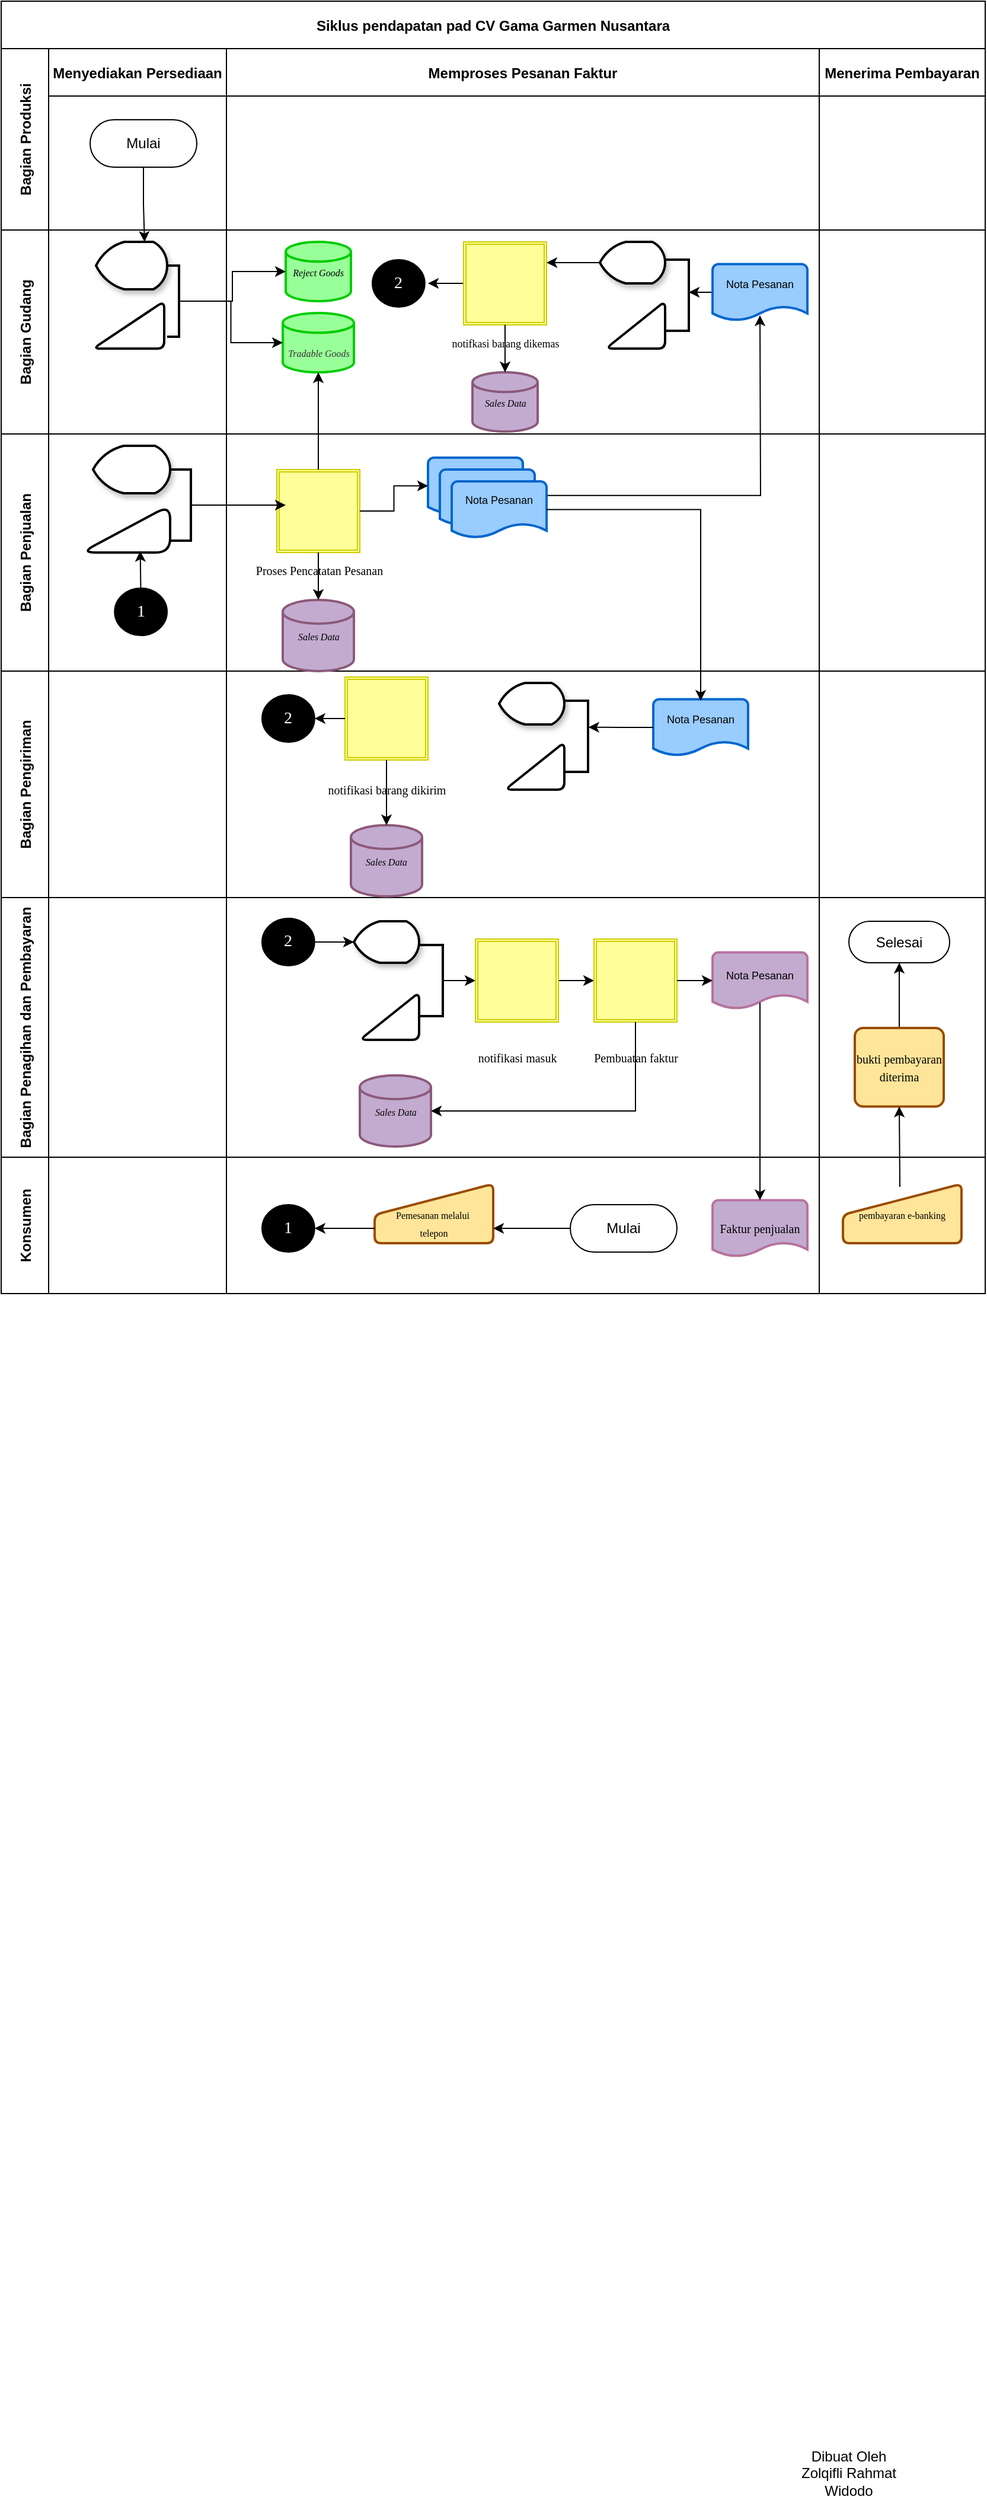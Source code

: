 <mxfile version="24.3.1" type="github" pages="2">
  <diagram id="kgpKYQtTHZ0yAKxKKP6v" name="Page-1">
    <mxGraphModel dx="786" dy="1559" grid="1" gridSize="10" guides="1" tooltips="1" connect="1" arrows="1" fold="1" page="1" pageScale="1" pageWidth="850" pageHeight="1100" math="0" shadow="0">
      <root>
        <mxCell id="0" />
        <mxCell id="1" parent="0" />
        <mxCell id="PpvFrdEmo9YH6y2k19U4-28" value="Dibuat Oleh Zolqifli Rahmat Widodo" style="text;html=1;align=center;verticalAlign=middle;whiteSpace=wrap;rounded=0;" parent="1" vertex="1">
          <mxGeometry x="680" y="1060" width="90" height="30" as="geometry" />
        </mxCell>
        <mxCell id="3nuBFxr9cyL0pnOWT2aG-1" value="Siklus pendapatan pad CV Gama Garmen Nusantara" style="shape=table;childLayout=tableLayout;startSize=40;collapsible=0;recursiveResize=0;expand=0;fillColor=none;fontStyle=1" parent="1" vertex="1">
          <mxGeometry x="10" y="-1010" width="830" height="1090" as="geometry" />
        </mxCell>
        <mxCell id="3nuBFxr9cyL0pnOWT2aG-3" value="Bagian Produksi" style="shape=tableRow;horizontal=0;swimlaneHead=0;swimlaneBody=0;top=0;left=0;bottom=0;right=0;fillColor=none;points=[[0,0.5],[1,0.5]];portConstraint=eastwest;startSize=40;collapsible=0;recursiveResize=0;expand=0;fontStyle=1;" parent="3nuBFxr9cyL0pnOWT2aG-1" vertex="1">
          <mxGeometry y="40" width="830" height="153" as="geometry" />
        </mxCell>
        <mxCell id="3nuBFxr9cyL0pnOWT2aG-4" value="Menyediakan Persediaan" style="swimlane;swimlaneHead=0;swimlaneBody=0;connectable=0;fillColor=none;startSize=40;collapsible=0;recursiveResize=0;expand=0;fontStyle=1;" parent="3nuBFxr9cyL0pnOWT2aG-3" vertex="1">
          <mxGeometry x="40" width="150" height="153" as="geometry">
            <mxRectangle width="150" height="153" as="alternateBounds" />
          </mxGeometry>
        </mxCell>
        <mxCell id="3nuBFxr9cyL0pnOWT2aG-6" value="Mulai" style="rounded=1;whiteSpace=wrap;html=1;arcSize=50;" parent="3nuBFxr9cyL0pnOWT2aG-4" vertex="1">
          <mxGeometry x="35" y="60" width="90" height="40" as="geometry" />
        </mxCell>
        <mxCell id="3nuBFxr9cyL0pnOWT2aG-8" value="Memproses Pesanan Faktur" style="swimlane;swimlaneHead=0;swimlaneBody=0;connectable=0;fillColor=none;startSize=40;collapsible=0;recursiveResize=0;expand=0;fontStyle=1;" parent="3nuBFxr9cyL0pnOWT2aG-3" vertex="1">
          <mxGeometry x="190" width="500" height="153" as="geometry">
            <mxRectangle width="500" height="153" as="alternateBounds" />
          </mxGeometry>
        </mxCell>
        <mxCell id="3nuBFxr9cyL0pnOWT2aG-11" value="Menerima Pembayaran" style="swimlane;swimlaneHead=0;swimlaneBody=0;connectable=0;fillColor=none;startSize=40;collapsible=0;recursiveResize=0;expand=0;fontStyle=1;" parent="3nuBFxr9cyL0pnOWT2aG-3" vertex="1">
          <mxGeometry x="690" width="140" height="153" as="geometry">
            <mxRectangle width="140" height="153" as="alternateBounds" />
          </mxGeometry>
        </mxCell>
        <mxCell id="3nuBFxr9cyL0pnOWT2aG-15" value="Bagian Gudang" style="shape=tableRow;horizontal=0;swimlaneHead=0;swimlaneBody=0;top=0;left=0;bottom=0;right=0;fillColor=none;points=[[0,0.5],[1,0.5]];portConstraint=eastwest;startSize=40;collapsible=0;recursiveResize=0;expand=0;fontStyle=1;" parent="3nuBFxr9cyL0pnOWT2aG-1" vertex="1">
          <mxGeometry y="193" width="830" height="172" as="geometry" />
        </mxCell>
        <mxCell id="3nuBFxr9cyL0pnOWT2aG-16" value="" style="swimlane;swimlaneHead=0;swimlaneBody=0;connectable=0;fillColor=none;startSize=0;collapsible=0;recursiveResize=0;expand=0;fontStyle=1;" parent="3nuBFxr9cyL0pnOWT2aG-15" vertex="1">
          <mxGeometry x="40" width="150" height="172" as="geometry">
            <mxRectangle width="150" height="172" as="alternateBounds" />
          </mxGeometry>
        </mxCell>
        <mxCell id="PpvFrdEmo9YH6y2k19U4-30" value="" style="strokeWidth=2;html=1;shape=mxgraph.flowchart.display;whiteSpace=wrap;shadow=1;" parent="3nuBFxr9cyL0pnOWT2aG-16" vertex="1">
          <mxGeometry x="40" y="10" width="60" height="40" as="geometry" />
        </mxCell>
        <mxCell id="PpvFrdEmo9YH6y2k19U4-31" value="" style="html=1;strokeWidth=2;shape=manualInput;whiteSpace=wrap;rounded=1;size=40;arcSize=12;" parent="3nuBFxr9cyL0pnOWT2aG-16" vertex="1">
          <mxGeometry x="37.5" y="60" width="60" height="40" as="geometry" />
        </mxCell>
        <mxCell id="PpvFrdEmo9YH6y2k19U4-36" value="" style="strokeWidth=2;html=1;shape=mxgraph.flowchart.annotation_1;align=left;pointerEvents=1;rotation=-180;" parent="3nuBFxr9cyL0pnOWT2aG-16" vertex="1">
          <mxGeometry x="100" y="30" width="10" height="60" as="geometry" />
        </mxCell>
        <mxCell id="3nuBFxr9cyL0pnOWT2aG-18" value="" style="swimlane;swimlaneHead=0;swimlaneBody=0;connectable=0;fillColor=none;startSize=0;collapsible=0;recursiveResize=0;expand=0;fontStyle=1;" parent="3nuBFxr9cyL0pnOWT2aG-15" vertex="1">
          <mxGeometry x="190" width="500" height="172" as="geometry">
            <mxRectangle width="500" height="172" as="alternateBounds" />
          </mxGeometry>
        </mxCell>
        <mxCell id="PpvFrdEmo9YH6y2k19U4-32" value="&lt;font face=&quot;Comic Sans MS&quot; style=&quot;font-size: 8px;&quot;&gt;&lt;i&gt;Reject Goods&lt;/i&gt;&lt;/font&gt;" style="strokeWidth=2;html=1;shape=mxgraph.flowchart.database;whiteSpace=wrap;fillColor=#99FF99;strokeColor=#00CC00;" parent="3nuBFxr9cyL0pnOWT2aG-18" vertex="1">
          <mxGeometry x="50" y="10" width="55" height="50" as="geometry" />
        </mxCell>
        <mxCell id="PpvFrdEmo9YH6y2k19U4-34" value="&lt;div&gt;&lt;font face=&quot;Comic Sans MS&quot; color=&quot;#333333&quot; style=&quot;font-size: 8px;&quot;&gt;&lt;i&gt;&lt;br&gt;&lt;/i&gt;&lt;/font&gt;&lt;/div&gt;&lt;font face=&quot;Comic Sans MS&quot; color=&quot;#333333&quot; style=&quot;font-size: 8px;&quot;&gt;&lt;i&gt;Tradable Goods&lt;/i&gt;&lt;/font&gt;" style="strokeWidth=2;html=1;shape=mxgraph.flowchart.database;whiteSpace=wrap;fillColor=#99FF99;strokeColor=#00CC00;" parent="3nuBFxr9cyL0pnOWT2aG-18" vertex="1">
          <mxGeometry x="47.5" y="70" width="60" height="50" as="geometry" />
        </mxCell>
        <mxCell id="ZJ6s9AEkhUlCTPjOotoK-62" style="edgeStyle=orthogonalEdgeStyle;rounded=0;orthogonalLoop=1;jettySize=auto;html=1;exitX=0;exitY=0.5;exitDx=0;exitDy=0;" parent="3nuBFxr9cyL0pnOWT2aG-18" source="ZJ6s9AEkhUlCTPjOotoK-33" edge="1">
          <mxGeometry relative="1" as="geometry">
            <mxPoint x="170" y="45" as="targetPoint" />
          </mxGeometry>
        </mxCell>
        <mxCell id="ZJ6s9AEkhUlCTPjOotoK-33" value="" style="shape=ext;double=1;whiteSpace=wrap;html=1;aspect=fixed;strokeColor=#CCCC00;fillColor=#FFFF99;" parent="3nuBFxr9cyL0pnOWT2aG-18" vertex="1">
          <mxGeometry x="200" y="10" width="70" height="70" as="geometry" />
        </mxCell>
        <mxCell id="ZJ6s9AEkhUlCTPjOotoK-59" value="" style="verticalLabelPosition=bottom;verticalAlign=top;html=1;shape=mxgraph.flowchart.on-page_reference;fillColor=#000000;" parent="3nuBFxr9cyL0pnOWT2aG-18" vertex="1">
          <mxGeometry x="123" y="25" width="44.37" height="40" as="geometry" />
        </mxCell>
        <mxCell id="ZJ6s9AEkhUlCTPjOotoK-63" value="&lt;font color=&quot;#ffffff&quot;&gt;2&lt;/font&gt;&lt;div&gt;&lt;font color=&quot;#ffffff&quot;&gt;&lt;br&gt;&lt;/font&gt;&lt;/div&gt;" style="text;html=1;align=center;verticalAlign=middle;whiteSpace=wrap;rounded=0;fontFamily=Comic Sans MS;fontSize=14;" parent="3nuBFxr9cyL0pnOWT2aG-18" vertex="1">
          <mxGeometry x="115.18" y="40" width="60" height="25" as="geometry" />
        </mxCell>
        <mxCell id="ZJ6s9AEkhUlCTPjOotoK-79" value="&lt;font style=&quot;font-size: 9px;&quot; face=&quot;Comic Sans MS&quot;&gt;notifkasi barang dikemas&lt;/font&gt;" style="text;html=1;align=center;verticalAlign=middle;resizable=0;points=[];autosize=1;strokeColor=none;fillColor=none;fontSize=10;" parent="3nuBFxr9cyL0pnOWT2aG-18" vertex="1">
          <mxGeometry x="170" y="80" width="130" height="30" as="geometry" />
        </mxCell>
        <mxCell id="ZJ6s9AEkhUlCTPjOotoK-81" value="&lt;font face=&quot;Comic Sans MS&quot;&gt;&lt;span style=&quot;font-size: 8px;&quot;&gt;&lt;i&gt;Sales Data&lt;/i&gt;&lt;/span&gt;&lt;/font&gt;" style="strokeWidth=2;html=1;shape=mxgraph.flowchart.database;whiteSpace=wrap;fillColor=#C3ABD0;strokeColor=#8C597A;" parent="3nuBFxr9cyL0pnOWT2aG-18" vertex="1">
          <mxGeometry x="207.5" y="120" width="55" height="50" as="geometry" />
        </mxCell>
        <mxCell id="ZJ6s9AEkhUlCTPjOotoK-82" style="edgeStyle=orthogonalEdgeStyle;rounded=0;orthogonalLoop=1;jettySize=auto;html=1;exitX=0.5;exitY=1;exitDx=0;exitDy=0;entryX=0.5;entryY=0;entryDx=0;entryDy=0;entryPerimeter=0;" parent="3nuBFxr9cyL0pnOWT2aG-18" source="ZJ6s9AEkhUlCTPjOotoK-33" target="ZJ6s9AEkhUlCTPjOotoK-81" edge="1">
          <mxGeometry relative="1" as="geometry" />
        </mxCell>
        <mxCell id="ZJ6s9AEkhUlCTPjOotoK-105" style="edgeStyle=orthogonalEdgeStyle;rounded=0;orthogonalLoop=1;jettySize=auto;html=1;exitX=0;exitY=0.5;exitDx=0;exitDy=0;exitPerimeter=0;entryX=1;entryY=0.25;entryDx=0;entryDy=0;" parent="3nuBFxr9cyL0pnOWT2aG-18" source="ZJ6s9AEkhUlCTPjOotoK-102" target="ZJ6s9AEkhUlCTPjOotoK-33" edge="1">
          <mxGeometry relative="1" as="geometry" />
        </mxCell>
        <mxCell id="ZJ6s9AEkhUlCTPjOotoK-102" value="&lt;div&gt;&lt;br&gt;&lt;/div&gt;" style="strokeWidth=2;html=1;shape=mxgraph.flowchart.display;whiteSpace=wrap;shadow=1;" parent="3nuBFxr9cyL0pnOWT2aG-18" vertex="1">
          <mxGeometry x="315" y="10" width="55" height="35" as="geometry" />
        </mxCell>
        <mxCell id="ZJ6s9AEkhUlCTPjOotoK-104" value="" style="html=1;strokeWidth=2;shape=manualInput;whiteSpace=wrap;rounded=1;size=40;arcSize=12;" parent="3nuBFxr9cyL0pnOWT2aG-18" vertex="1">
          <mxGeometry x="320" y="60" width="50" height="40" as="geometry" />
        </mxCell>
        <mxCell id="ZJ6s9AEkhUlCTPjOotoK-106" value="" style="strokeWidth=2;html=1;shape=mxgraph.flowchart.annotation_1;align=left;pointerEvents=1;rotation=-180;" parent="3nuBFxr9cyL0pnOWT2aG-18" vertex="1">
          <mxGeometry x="370" y="25" width="20" height="60" as="geometry" />
        </mxCell>
        <mxCell id="ZJ6s9AEkhUlCTPjOotoK-117" style="edgeStyle=orthogonalEdgeStyle;rounded=0;orthogonalLoop=1;jettySize=auto;html=1;exitX=0;exitY=0.5;exitDx=0;exitDy=0;exitPerimeter=0;" parent="3nuBFxr9cyL0pnOWT2aG-18" source="ZJ6s9AEkhUlCTPjOotoK-107" edge="1">
          <mxGeometry relative="1" as="geometry">
            <mxPoint x="390" y="53" as="targetPoint" />
          </mxGeometry>
        </mxCell>
        <mxCell id="ZJ6s9AEkhUlCTPjOotoK-107" value="" style="strokeWidth=2;html=1;shape=mxgraph.flowchart.document2;whiteSpace=wrap;size=0.25;strokeColor=#0066CC;fillColor=#99CCFF;" parent="3nuBFxr9cyL0pnOWT2aG-18" vertex="1">
          <mxGeometry x="410" y="28.75" width="80" height="47.5" as="geometry" />
        </mxCell>
        <mxCell id="ZJ6s9AEkhUlCTPjOotoK-109" value="&lt;font style=&quot;font-size: 9px;&quot;&gt;Nota Pesanan&lt;/font&gt;" style="text;html=1;align=center;verticalAlign=middle;whiteSpace=wrap;rounded=0;" parent="3nuBFxr9cyL0pnOWT2aG-18" vertex="1">
          <mxGeometry x="420" y="30" width="60" height="30" as="geometry" />
        </mxCell>
        <mxCell id="3nuBFxr9cyL0pnOWT2aG-23" value="" style="swimlane;swimlaneHead=0;swimlaneBody=0;connectable=0;fillColor=none;startSize=0;collapsible=0;recursiveResize=0;expand=0;fontStyle=1;" parent="3nuBFxr9cyL0pnOWT2aG-15" vertex="1">
          <mxGeometry x="690" width="140" height="172" as="geometry">
            <mxRectangle width="140" height="172" as="alternateBounds" />
          </mxGeometry>
        </mxCell>
        <mxCell id="ZJ6s9AEkhUlCTPjOotoK-8" style="edgeStyle=orthogonalEdgeStyle;rounded=0;orthogonalLoop=1;jettySize=auto;html=1;exitX=0;exitY=0.5;exitDx=0;exitDy=0;exitPerimeter=0;entryX=0;entryY=0.5;entryDx=0;entryDy=0;entryPerimeter=0;" parent="3nuBFxr9cyL0pnOWT2aG-15" source="PpvFrdEmo9YH6y2k19U4-36" target="PpvFrdEmo9YH6y2k19U4-32" edge="1">
          <mxGeometry relative="1" as="geometry" />
        </mxCell>
        <mxCell id="ZJ6s9AEkhUlCTPjOotoK-9" style="edgeStyle=orthogonalEdgeStyle;rounded=0;orthogonalLoop=1;jettySize=auto;html=1;exitX=0;exitY=0.5;exitDx=0;exitDy=0;exitPerimeter=0;entryX=0;entryY=0.5;entryDx=0;entryDy=0;entryPerimeter=0;" parent="3nuBFxr9cyL0pnOWT2aG-15" source="PpvFrdEmo9YH6y2k19U4-36" target="PpvFrdEmo9YH6y2k19U4-34" edge="1">
          <mxGeometry relative="1" as="geometry" />
        </mxCell>
        <mxCell id="PpvFrdEmo9YH6y2k19U4-24" value="Bagian Penjualan" style="shape=tableRow;horizontal=0;swimlaneHead=0;swimlaneBody=0;top=0;left=0;bottom=0;right=0;fillColor=none;points=[[0,0.5],[1,0.5]];portConstraint=eastwest;startSize=40;collapsible=0;recursiveResize=0;expand=0;fontStyle=1;" parent="3nuBFxr9cyL0pnOWT2aG-1" vertex="1">
          <mxGeometry y="365" width="830" height="200" as="geometry" />
        </mxCell>
        <mxCell id="PpvFrdEmo9YH6y2k19U4-25" style="swimlane;swimlaneHead=0;swimlaneBody=0;connectable=0;fillColor=none;startSize=0;collapsible=0;recursiveResize=0;expand=0;fontStyle=1;" parent="PpvFrdEmo9YH6y2k19U4-24" vertex="1">
          <mxGeometry x="40" width="150" height="200" as="geometry">
            <mxRectangle width="150" height="200" as="alternateBounds" />
          </mxGeometry>
        </mxCell>
        <mxCell id="ZJ6s9AEkhUlCTPjOotoK-11" value="&lt;div&gt;&lt;br&gt;&lt;/div&gt;" style="strokeWidth=2;html=1;shape=mxgraph.flowchart.display;whiteSpace=wrap;shadow=1;" parent="PpvFrdEmo9YH6y2k19U4-25" vertex="1">
          <mxGeometry x="37.5" y="10" width="65" height="40" as="geometry" />
        </mxCell>
        <mxCell id="ZJ6s9AEkhUlCTPjOotoK-12" value="" style="html=1;strokeWidth=2;shape=manualInput;whiteSpace=wrap;rounded=1;size=40;arcSize=24;" parent="PpvFrdEmo9YH6y2k19U4-25" vertex="1">
          <mxGeometry x="27.5" y="60" width="75" height="40" as="geometry" />
        </mxCell>
        <mxCell id="ZJ6s9AEkhUlCTPjOotoK-15" value="" style="strokeWidth=2;html=1;shape=mxgraph.flowchart.annotation_1;align=left;pointerEvents=1;rotation=-180;" parent="PpvFrdEmo9YH6y2k19U4-25" vertex="1">
          <mxGeometry x="102.5" y="30" width="17.5" height="60" as="geometry" />
        </mxCell>
        <mxCell id="ZJ6s9AEkhUlCTPjOotoK-17" value="" style="verticalLabelPosition=bottom;verticalAlign=top;html=1;shape=mxgraph.flowchart.on-page_reference;fillColor=#000000;" parent="PpvFrdEmo9YH6y2k19U4-25" vertex="1">
          <mxGeometry x="55.63" y="130" width="44.37" height="40" as="geometry" />
        </mxCell>
        <mxCell id="ZJ6s9AEkhUlCTPjOotoK-19" value="&lt;font style=&quot;font-size: 14px;&quot; color=&quot;#ffffff&quot;&gt;1&lt;/font&gt;" style="text;html=1;align=center;verticalAlign=middle;whiteSpace=wrap;rounded=0;fontFamily=Comic Sans MS;fontSize=14;" parent="PpvFrdEmo9YH6y2k19U4-25" vertex="1">
          <mxGeometry x="47.81" y="137.5" width="60" height="25" as="geometry" />
        </mxCell>
        <mxCell id="ZJ6s9AEkhUlCTPjOotoK-24" style="edgeStyle=orthogonalEdgeStyle;rounded=0;orthogonalLoop=1;jettySize=auto;html=1;exitX=0.5;exitY=0;exitDx=0;exitDy=0;entryX=0.664;entryY=0.967;entryDx=0;entryDy=0;entryPerimeter=0;" parent="PpvFrdEmo9YH6y2k19U4-25" source="ZJ6s9AEkhUlCTPjOotoK-19" target="ZJ6s9AEkhUlCTPjOotoK-12" edge="1">
          <mxGeometry relative="1" as="geometry" />
        </mxCell>
        <mxCell id="ZJ6s9AEkhUlCTPjOotoK-60" style="edgeStyle=orthogonalEdgeStyle;rounded=0;orthogonalLoop=1;jettySize=auto;html=1;exitX=0.5;exitY=1;exitDx=0;exitDy=0;entryX=0.5;entryY=1;entryDx=0;entryDy=0;entryPerimeter=0;" parent="PpvFrdEmo9YH6y2k19U4-25" source="ZJ6s9AEkhUlCTPjOotoK-19" target="ZJ6s9AEkhUlCTPjOotoK-17" edge="1">
          <mxGeometry relative="1" as="geometry" />
        </mxCell>
        <mxCell id="PpvFrdEmo9YH6y2k19U4-26" style="swimlane;swimlaneHead=0;swimlaneBody=0;connectable=0;fillColor=none;startSize=0;collapsible=0;recursiveResize=0;expand=0;fontStyle=1;" parent="PpvFrdEmo9YH6y2k19U4-24" vertex="1">
          <mxGeometry x="190" width="500" height="200" as="geometry">
            <mxRectangle width="500" height="200" as="alternateBounds" />
          </mxGeometry>
        </mxCell>
        <mxCell id="ZJ6s9AEkhUlCTPjOotoK-28" value="" style="shape=ext;double=1;whiteSpace=wrap;html=1;aspect=fixed;strokeColor=#CCCC00;fillColor=#FFFF99;" parent="PpvFrdEmo9YH6y2k19U4-26" vertex="1">
          <mxGeometry x="42.5" y="30" width="70" height="70" as="geometry" />
        </mxCell>
        <mxCell id="ZJ6s9AEkhUlCTPjOotoK-118" value="&lt;font face=&quot;Comic Sans MS&quot;&gt;&lt;span style=&quot;font-size: 8px;&quot;&gt;&lt;i&gt;Sales Data&lt;/i&gt;&lt;/span&gt;&lt;/font&gt;" style="strokeWidth=2;html=1;shape=mxgraph.flowchart.database;whiteSpace=wrap;fillColor=#C3ABD0;strokeColor=#8C597A;" parent="PpvFrdEmo9YH6y2k19U4-26" vertex="1">
          <mxGeometry x="47.5" y="140" width="60" height="60" as="geometry" />
        </mxCell>
        <mxCell id="ZJ6s9AEkhUlCTPjOotoK-119" value="&lt;font size=&quot;1&quot; face=&quot;Comic Sans MS&quot;&gt;Proses Pencatatan Pesanan&lt;/font&gt;" style="text;html=1;align=center;verticalAlign=middle;resizable=0;points=[];autosize=1;strokeColor=none;fillColor=none;fontSize=10;" parent="PpvFrdEmo9YH6y2k19U4-26" vertex="1">
          <mxGeometry x="2.5" y="100" width="150" height="30" as="geometry" />
        </mxCell>
        <mxCell id="ZJ6s9AEkhUlCTPjOotoK-121" style="edgeStyle=orthogonalEdgeStyle;rounded=0;orthogonalLoop=1;jettySize=auto;html=1;exitX=0.5;exitY=1;exitDx=0;exitDy=0;entryX=0.5;entryY=0;entryDx=0;entryDy=0;entryPerimeter=0;" parent="PpvFrdEmo9YH6y2k19U4-26" source="ZJ6s9AEkhUlCTPjOotoK-28" target="ZJ6s9AEkhUlCTPjOotoK-118" edge="1">
          <mxGeometry relative="1" as="geometry" />
        </mxCell>
        <mxCell id="ZJ6s9AEkhUlCTPjOotoK-123" value="" style="strokeWidth=2;html=1;shape=mxgraph.flowchart.document2;whiteSpace=wrap;size=0.25;strokeColor=#0066CC;fillColor=#99CCFF;" parent="PpvFrdEmo9YH6y2k19U4-26" vertex="1">
          <mxGeometry x="170" y="20" width="80" height="47.5" as="geometry" />
        </mxCell>
        <mxCell id="ZJ6s9AEkhUlCTPjOotoK-124" value="" style="strokeWidth=2;html=1;shape=mxgraph.flowchart.document2;whiteSpace=wrap;size=0.25;strokeColor=#0066CC;fillColor=#99CCFF;" parent="PpvFrdEmo9YH6y2k19U4-26" vertex="1">
          <mxGeometry x="180" y="30" width="80" height="47.5" as="geometry" />
        </mxCell>
        <mxCell id="ZJ6s9AEkhUlCTPjOotoK-188" style="edgeStyle=orthogonalEdgeStyle;rounded=0;orthogonalLoop=1;jettySize=auto;html=1;exitX=1;exitY=0.25;exitDx=0;exitDy=0;exitPerimeter=0;" parent="PpvFrdEmo9YH6y2k19U4-26" source="ZJ6s9AEkhUlCTPjOotoK-125" edge="1">
          <mxGeometry relative="1" as="geometry">
            <mxPoint x="450" y="-100" as="targetPoint" />
          </mxGeometry>
        </mxCell>
        <mxCell id="ZJ6s9AEkhUlCTPjOotoK-125" value="" style="strokeWidth=2;html=1;shape=mxgraph.flowchart.document2;whiteSpace=wrap;size=0.25;strokeColor=#0066CC;fillColor=#99CCFF;" parent="PpvFrdEmo9YH6y2k19U4-26" vertex="1">
          <mxGeometry x="190" y="40" width="80" height="47.5" as="geometry" />
        </mxCell>
        <mxCell id="ZJ6s9AEkhUlCTPjOotoK-126" value="&lt;font style=&quot;font-size: 9px;&quot;&gt;Nota Pesanan&lt;/font&gt;" style="text;html=1;align=center;verticalAlign=middle;whiteSpace=wrap;rounded=0;" parent="PpvFrdEmo9YH6y2k19U4-26" vertex="1">
          <mxGeometry x="200" y="40" width="60" height="30" as="geometry" />
        </mxCell>
        <mxCell id="ZJ6s9AEkhUlCTPjOotoK-127" style="edgeStyle=orthogonalEdgeStyle;rounded=0;orthogonalLoop=1;jettySize=auto;html=1;exitX=1;exitY=0.5;exitDx=0;exitDy=0;entryX=0;entryY=0.5;entryDx=0;entryDy=0;entryPerimeter=0;" parent="PpvFrdEmo9YH6y2k19U4-26" source="ZJ6s9AEkhUlCTPjOotoK-28" target="ZJ6s9AEkhUlCTPjOotoK-123" edge="1">
          <mxGeometry relative="1" as="geometry" />
        </mxCell>
        <mxCell id="PpvFrdEmo9YH6y2k19U4-27" style="swimlane;swimlaneHead=0;swimlaneBody=0;connectable=0;fillColor=none;startSize=0;collapsible=0;recursiveResize=0;expand=0;fontStyle=1;" parent="PpvFrdEmo9YH6y2k19U4-24" vertex="1">
          <mxGeometry x="690" width="140" height="200" as="geometry">
            <mxRectangle width="140" height="200" as="alternateBounds" />
          </mxGeometry>
        </mxCell>
        <mxCell id="ZJ6s9AEkhUlCTPjOotoK-31" style="edgeStyle=orthogonalEdgeStyle;rounded=0;orthogonalLoop=1;jettySize=auto;html=1;exitX=0;exitY=0.5;exitDx=0;exitDy=0;exitPerimeter=0;entryX=0.107;entryY=0.429;entryDx=0;entryDy=0;entryPerimeter=0;" parent="PpvFrdEmo9YH6y2k19U4-24" source="ZJ6s9AEkhUlCTPjOotoK-15" target="ZJ6s9AEkhUlCTPjOotoK-28" edge="1">
          <mxGeometry relative="1" as="geometry" />
        </mxCell>
        <mxCell id="PpvFrdEmo9YH6y2k19U4-20" value="Bagian Pengiriman" style="shape=tableRow;horizontal=0;swimlaneHead=0;swimlaneBody=0;top=0;left=0;bottom=0;right=0;fillColor=none;points=[[0,0.5],[1,0.5]];portConstraint=eastwest;startSize=40;collapsible=0;recursiveResize=0;expand=0;fontStyle=1;" parent="3nuBFxr9cyL0pnOWT2aG-1" vertex="1">
          <mxGeometry y="565" width="830" height="191" as="geometry" />
        </mxCell>
        <mxCell id="PpvFrdEmo9YH6y2k19U4-21" style="swimlane;swimlaneHead=0;swimlaneBody=0;connectable=0;fillColor=none;startSize=0;collapsible=0;recursiveResize=0;expand=0;fontStyle=1;" parent="PpvFrdEmo9YH6y2k19U4-20" vertex="1">
          <mxGeometry x="40" width="150" height="191" as="geometry">
            <mxRectangle width="150" height="191" as="alternateBounds" />
          </mxGeometry>
        </mxCell>
        <mxCell id="PpvFrdEmo9YH6y2k19U4-22" style="swimlane;swimlaneHead=0;swimlaneBody=0;connectable=0;fillColor=none;startSize=0;collapsible=0;recursiveResize=0;expand=0;fontStyle=1;" parent="PpvFrdEmo9YH6y2k19U4-20" vertex="1">
          <mxGeometry x="190" width="500" height="191" as="geometry">
            <mxRectangle width="500" height="191" as="alternateBounds" />
          </mxGeometry>
        </mxCell>
        <mxCell id="ZJ6s9AEkhUlCTPjOotoK-130" value="" style="verticalLabelPosition=bottom;verticalAlign=top;html=1;shape=mxgraph.flowchart.on-page_reference;fillColor=#000000;" parent="PpvFrdEmo9YH6y2k19U4-22" vertex="1">
          <mxGeometry x="30" y="20" width="44.37" height="40" as="geometry" />
        </mxCell>
        <mxCell id="ZJ6s9AEkhUlCTPjOotoK-171" value="" style="shape=ext;double=1;whiteSpace=wrap;html=1;aspect=fixed;strokeColor=#CCCC00;fillColor=#FFFF99;" parent="PpvFrdEmo9YH6y2k19U4-22" vertex="1">
          <mxGeometry x="100" y="5" width="70" height="70" as="geometry" />
        </mxCell>
        <mxCell id="ZJ6s9AEkhUlCTPjOotoK-131" value="&lt;font color=&quot;#ffffff&quot;&gt;2&lt;/font&gt;&lt;div&gt;&lt;font color=&quot;#ffffff&quot;&gt;&lt;br&gt;&lt;/font&gt;&lt;/div&gt;" style="text;html=1;align=center;verticalAlign=middle;whiteSpace=wrap;rounded=0;fontFamily=Comic Sans MS;fontSize=14;" parent="PpvFrdEmo9YH6y2k19U4-22" vertex="1">
          <mxGeometry x="22.18" y="35" width="60" height="25" as="geometry" />
        </mxCell>
        <mxCell id="ZJ6s9AEkhUlCTPjOotoK-177" value="" style="endArrow=classic;html=1;rounded=0;exitX=0;exitY=0.5;exitDx=0;exitDy=0;entryX=1;entryY=0.5;entryDx=0;entryDy=0;entryPerimeter=0;" parent="PpvFrdEmo9YH6y2k19U4-22" source="ZJ6s9AEkhUlCTPjOotoK-171" target="ZJ6s9AEkhUlCTPjOotoK-130" edge="1">
          <mxGeometry width="50" height="50" relative="1" as="geometry">
            <mxPoint x="160" y="90" as="sourcePoint" />
            <mxPoint x="210" y="40" as="targetPoint" />
          </mxGeometry>
        </mxCell>
        <mxCell id="ZJ6s9AEkhUlCTPjOotoK-178" value="&lt;font face=&quot;Comic Sans MS&quot;&gt;&lt;span style=&quot;font-size: 8px;&quot;&gt;&lt;i&gt;Sales Data&lt;/i&gt;&lt;/span&gt;&lt;/font&gt;" style="strokeWidth=2;html=1;shape=mxgraph.flowchart.database;whiteSpace=wrap;fillColor=#C3ABD0;strokeColor=#8C597A;" parent="PpvFrdEmo9YH6y2k19U4-22" vertex="1">
          <mxGeometry x="105" y="130" width="60" height="60" as="geometry" />
        </mxCell>
        <mxCell id="ZJ6s9AEkhUlCTPjOotoK-179" value="&lt;font size=&quot;1&quot; face=&quot;Comic Sans MS&quot;&gt;notifikasi barang dikirim&lt;/font&gt;" style="text;html=1;align=center;verticalAlign=middle;resizable=0;points=[];autosize=1;strokeColor=none;fillColor=none;fontSize=10;" parent="PpvFrdEmo9YH6y2k19U4-22" vertex="1">
          <mxGeometry x="65" y="85" width="140" height="30" as="geometry" />
        </mxCell>
        <mxCell id="ZJ6s9AEkhUlCTPjOotoK-180" style="edgeStyle=orthogonalEdgeStyle;rounded=0;orthogonalLoop=1;jettySize=auto;html=1;exitX=0.5;exitY=1;exitDx=0;exitDy=0;entryX=0.5;entryY=0;entryDx=0;entryDy=0;entryPerimeter=0;" parent="PpvFrdEmo9YH6y2k19U4-22" source="ZJ6s9AEkhUlCTPjOotoK-171" target="ZJ6s9AEkhUlCTPjOotoK-178" edge="1">
          <mxGeometry relative="1" as="geometry" />
        </mxCell>
        <mxCell id="ZJ6s9AEkhUlCTPjOotoK-181" value="&lt;div&gt;&lt;br&gt;&lt;/div&gt;" style="strokeWidth=2;html=1;shape=mxgraph.flowchart.display;whiteSpace=wrap;shadow=1;" parent="PpvFrdEmo9YH6y2k19U4-22" vertex="1">
          <mxGeometry x="230" y="10" width="55" height="35" as="geometry" />
        </mxCell>
        <mxCell id="ZJ6s9AEkhUlCTPjOotoK-182" value="" style="html=1;strokeWidth=2;shape=manualInput;whiteSpace=wrap;rounded=1;size=40;arcSize=12;" parent="PpvFrdEmo9YH6y2k19U4-22" vertex="1">
          <mxGeometry x="235" y="60" width="50" height="40" as="geometry" />
        </mxCell>
        <mxCell id="ZJ6s9AEkhUlCTPjOotoK-183" value="" style="strokeWidth=2;html=1;shape=mxgraph.flowchart.annotation_1;align=left;pointerEvents=1;rotation=-180;" parent="PpvFrdEmo9YH6y2k19U4-22" vertex="1">
          <mxGeometry x="285" y="25" width="20" height="60" as="geometry" />
        </mxCell>
        <mxCell id="ZJ6s9AEkhUlCTPjOotoK-184" value="" style="strokeWidth=2;html=1;shape=mxgraph.flowchart.document2;whiteSpace=wrap;size=0.25;strokeColor=#0066CC;fillColor=#99CCFF;" parent="PpvFrdEmo9YH6y2k19U4-22" vertex="1">
          <mxGeometry x="360" y="23.75" width="80" height="47.5" as="geometry" />
        </mxCell>
        <mxCell id="ZJ6s9AEkhUlCTPjOotoK-185" value="&lt;font style=&quot;font-size: 9px;&quot;&gt;Nota Pesanan&lt;/font&gt;" style="text;html=1;align=center;verticalAlign=middle;whiteSpace=wrap;rounded=0;" parent="PpvFrdEmo9YH6y2k19U4-22" vertex="1">
          <mxGeometry x="370" y="25" width="60" height="30" as="geometry" />
        </mxCell>
        <mxCell id="ZJ6s9AEkhUlCTPjOotoK-186" style="edgeStyle=orthogonalEdgeStyle;rounded=0;orthogonalLoop=1;jettySize=auto;html=1;exitX=0;exitY=0.5;exitDx=0;exitDy=0;exitPerimeter=0;entryX=-0.017;entryY=0.628;entryDx=0;entryDy=0;entryPerimeter=0;" parent="PpvFrdEmo9YH6y2k19U4-22" source="ZJ6s9AEkhUlCTPjOotoK-184" target="ZJ6s9AEkhUlCTPjOotoK-183" edge="1">
          <mxGeometry relative="1" as="geometry" />
        </mxCell>
        <mxCell id="PpvFrdEmo9YH6y2k19U4-23" style="swimlane;swimlaneHead=0;swimlaneBody=0;connectable=0;fillColor=none;startSize=0;collapsible=0;recursiveResize=0;expand=0;fontStyle=1;" parent="PpvFrdEmo9YH6y2k19U4-20" vertex="1">
          <mxGeometry x="690" width="140" height="191" as="geometry">
            <mxRectangle width="140" height="191" as="alternateBounds" />
          </mxGeometry>
        </mxCell>
        <mxCell id="PpvFrdEmo9YH6y2k19U4-16" value="Bagian Penagihan dan Pembayaran" style="shape=tableRow;horizontal=0;swimlaneHead=0;swimlaneBody=0;top=0;left=0;bottom=0;right=0;fillColor=none;points=[[0,0.5],[1,0.5]];portConstraint=eastwest;startSize=40;collapsible=0;recursiveResize=0;expand=0;fontStyle=1;" parent="3nuBFxr9cyL0pnOWT2aG-1" vertex="1">
          <mxGeometry y="756" width="830" height="219" as="geometry" />
        </mxCell>
        <mxCell id="PpvFrdEmo9YH6y2k19U4-17" style="swimlane;swimlaneHead=0;swimlaneBody=0;connectable=0;fillColor=none;startSize=0;collapsible=0;recursiveResize=0;expand=0;fontStyle=1;" parent="PpvFrdEmo9YH6y2k19U4-16" vertex="1">
          <mxGeometry x="40" width="150" height="219" as="geometry">
            <mxRectangle width="150" height="219" as="alternateBounds" />
          </mxGeometry>
        </mxCell>
        <mxCell id="PpvFrdEmo9YH6y2k19U4-18" style="swimlane;swimlaneHead=0;swimlaneBody=0;connectable=0;fillColor=none;startSize=0;collapsible=0;recursiveResize=0;expand=0;fontStyle=1;" parent="PpvFrdEmo9YH6y2k19U4-16" vertex="1">
          <mxGeometry x="190" width="500" height="219" as="geometry">
            <mxRectangle width="500" height="219" as="alternateBounds" />
          </mxGeometry>
        </mxCell>
        <mxCell id="ZJ6s9AEkhUlCTPjOotoK-159" value="" style="html=1;strokeWidth=2;shape=manualInput;whiteSpace=wrap;rounded=1;size=40;arcSize=12;" parent="PpvFrdEmo9YH6y2k19U4-18" vertex="1">
          <mxGeometry x="112.5" y="80" width="50" height="40" as="geometry" />
        </mxCell>
        <mxCell id="ZJ6s9AEkhUlCTPjOotoK-158" value="&lt;div&gt;&lt;br&gt;&lt;/div&gt;" style="strokeWidth=2;html=1;shape=mxgraph.flowchart.display;whiteSpace=wrap;shadow=1;" parent="PpvFrdEmo9YH6y2k19U4-18" vertex="1">
          <mxGeometry x="107.5" y="20" width="55" height="35" as="geometry" />
        </mxCell>
        <mxCell id="ZJ6s9AEkhUlCTPjOotoK-198" style="edgeStyle=orthogonalEdgeStyle;rounded=0;orthogonalLoop=1;jettySize=auto;html=1;exitX=0;exitY=0.5;exitDx=0;exitDy=0;exitPerimeter=0;entryX=0;entryY=0.5;entryDx=0;entryDy=0;" parent="PpvFrdEmo9YH6y2k19U4-18" source="ZJ6s9AEkhUlCTPjOotoK-160" target="ZJ6s9AEkhUlCTPjOotoK-190" edge="1">
          <mxGeometry relative="1" as="geometry" />
        </mxCell>
        <mxCell id="ZJ6s9AEkhUlCTPjOotoK-160" value="" style="strokeWidth=2;html=1;shape=mxgraph.flowchart.annotation_1;align=left;pointerEvents=1;rotation=-180;" parent="PpvFrdEmo9YH6y2k19U4-18" vertex="1">
          <mxGeometry x="162.5" y="40" width="20" height="60" as="geometry" />
        </mxCell>
        <mxCell id="ZJ6s9AEkhUlCTPjOotoK-199" style="edgeStyle=orthogonalEdgeStyle;rounded=0;orthogonalLoop=1;jettySize=auto;html=1;exitX=1;exitY=0.5;exitDx=0;exitDy=0;entryX=0;entryY=0.5;entryDx=0;entryDy=0;" parent="PpvFrdEmo9YH6y2k19U4-18" source="ZJ6s9AEkhUlCTPjOotoK-190" target="ZJ6s9AEkhUlCTPjOotoK-191" edge="1">
          <mxGeometry relative="1" as="geometry" />
        </mxCell>
        <mxCell id="ZJ6s9AEkhUlCTPjOotoK-190" value="" style="shape=ext;double=1;whiteSpace=wrap;html=1;aspect=fixed;strokeColor=#CCCC00;fillColor=#FFFF99;" parent="PpvFrdEmo9YH6y2k19U4-18" vertex="1">
          <mxGeometry x="210" y="35" width="70" height="70" as="geometry" />
        </mxCell>
        <mxCell id="ZJ6s9AEkhUlCTPjOotoK-191" value="" style="shape=ext;double=1;whiteSpace=wrap;html=1;aspect=fixed;strokeColor=#CCCC00;fillColor=#FFFF99;" parent="PpvFrdEmo9YH6y2k19U4-18" vertex="1">
          <mxGeometry x="310" y="35" width="70" height="70" as="geometry" />
        </mxCell>
        <mxCell id="ZJ6s9AEkhUlCTPjOotoK-193" value="" style="verticalLabelPosition=bottom;verticalAlign=top;html=1;shape=mxgraph.flowchart.on-page_reference;fillColor=#000000;" parent="PpvFrdEmo9YH6y2k19U4-18" vertex="1">
          <mxGeometry x="30" y="17.5" width="44.37" height="40" as="geometry" />
        </mxCell>
        <mxCell id="ZJ6s9AEkhUlCTPjOotoK-194" style="edgeStyle=orthogonalEdgeStyle;rounded=0;orthogonalLoop=1;jettySize=auto;html=1;exitX=1;exitY=0.5;exitDx=0;exitDy=0;exitPerimeter=0;entryX=0;entryY=0.5;entryDx=0;entryDy=0;entryPerimeter=0;" parent="PpvFrdEmo9YH6y2k19U4-18" source="ZJ6s9AEkhUlCTPjOotoK-193" target="ZJ6s9AEkhUlCTPjOotoK-158" edge="1">
          <mxGeometry relative="1" as="geometry" />
        </mxCell>
        <mxCell id="ZJ6s9AEkhUlCTPjOotoK-195" value="&lt;font color=&quot;#ffffff&quot;&gt;2&lt;/font&gt;&lt;div&gt;&lt;font color=&quot;#ffffff&quot;&gt;&lt;br&gt;&lt;/font&gt;&lt;/div&gt;" style="text;html=1;align=center;verticalAlign=middle;whiteSpace=wrap;rounded=0;fontFamily=Comic Sans MS;fontSize=14;" parent="PpvFrdEmo9YH6y2k19U4-18" vertex="1">
          <mxGeometry x="22.18" y="32.5" width="60" height="25" as="geometry" />
        </mxCell>
        <mxCell id="ZJ6s9AEkhUlCTPjOotoK-196" value="&lt;font face=&quot;Comic Sans MS&quot;&gt;&lt;span style=&quot;font-size: 8px;&quot;&gt;&lt;i&gt;Sales Data&lt;/i&gt;&lt;/span&gt;&lt;/font&gt;" style="strokeWidth=2;html=1;shape=mxgraph.flowchart.database;whiteSpace=wrap;fillColor=#C3ABD0;strokeColor=#8C597A;" parent="PpvFrdEmo9YH6y2k19U4-18" vertex="1">
          <mxGeometry x="112.5" y="150" width="60" height="60" as="geometry" />
        </mxCell>
        <mxCell id="ZJ6s9AEkhUlCTPjOotoK-197" value="" style="strokeWidth=2;html=1;shape=mxgraph.flowchart.document2;whiteSpace=wrap;size=0.25;strokeColor=#B5739D;fillColor=#C3ABD0;" parent="PpvFrdEmo9YH6y2k19U4-18" vertex="1">
          <mxGeometry x="410" y="46.25" width="80" height="47.5" as="geometry" />
        </mxCell>
        <mxCell id="ZJ6s9AEkhUlCTPjOotoK-201" style="edgeStyle=orthogonalEdgeStyle;rounded=0;orthogonalLoop=1;jettySize=auto;html=1;exitX=1;exitY=0.5;exitDx=0;exitDy=0;entryX=0;entryY=0.5;entryDx=0;entryDy=0;entryPerimeter=0;" parent="PpvFrdEmo9YH6y2k19U4-18" source="ZJ6s9AEkhUlCTPjOotoK-191" target="ZJ6s9AEkhUlCTPjOotoK-197" edge="1">
          <mxGeometry relative="1" as="geometry" />
        </mxCell>
        <mxCell id="ZJ6s9AEkhUlCTPjOotoK-202" value="&lt;font style=&quot;font-size: 9px;&quot;&gt;Nota Pesanan&lt;/font&gt;" style="text;html=1;align=center;verticalAlign=middle;whiteSpace=wrap;rounded=0;" parent="PpvFrdEmo9YH6y2k19U4-18" vertex="1">
          <mxGeometry x="420" y="50" width="60" height="30" as="geometry" />
        </mxCell>
        <mxCell id="ZJ6s9AEkhUlCTPjOotoK-203" value="&lt;font size=&quot;1&quot; face=&quot;Comic Sans MS&quot;&gt;notifikasi masuk&lt;/font&gt;" style="text;html=1;align=center;verticalAlign=middle;resizable=0;points=[];autosize=1;strokeColor=none;fillColor=none;fontSize=10;" parent="PpvFrdEmo9YH6y2k19U4-18" vertex="1">
          <mxGeometry x="195" y="120" width="100" height="30" as="geometry" />
        </mxCell>
        <mxCell id="ZJ6s9AEkhUlCTPjOotoK-204" value="&lt;font size=&quot;1&quot; face=&quot;Comic Sans MS&quot;&gt;Pembuatan faktur&lt;/font&gt;" style="text;html=1;align=center;verticalAlign=middle;resizable=0;points=[];autosize=1;strokeColor=none;fillColor=none;fontSize=10;" parent="PpvFrdEmo9YH6y2k19U4-18" vertex="1">
          <mxGeometry x="290" y="120" width="110" height="30" as="geometry" />
        </mxCell>
        <mxCell id="T-Via46vUjXD7lc2RZ2D-1" style="edgeStyle=orthogonalEdgeStyle;rounded=0;orthogonalLoop=1;jettySize=auto;html=1;exitX=0.5;exitY=1;exitDx=0;exitDy=0;entryX=1;entryY=0.5;entryDx=0;entryDy=0;entryPerimeter=0;" edge="1" parent="PpvFrdEmo9YH6y2k19U4-18" source="ZJ6s9AEkhUlCTPjOotoK-191" target="ZJ6s9AEkhUlCTPjOotoK-196">
          <mxGeometry relative="1" as="geometry" />
        </mxCell>
        <mxCell id="T-Via46vUjXD7lc2RZ2D-3" value="&lt;font style=&quot;font-size: 14px;&quot; color=&quot;#ffffff&quot;&gt;1&lt;/font&gt;" style="text;html=1;align=center;verticalAlign=middle;whiteSpace=wrap;rounded=0;fontFamily=Comic Sans MS;fontSize=14;" vertex="1" parent="PpvFrdEmo9YH6y2k19U4-18">
          <mxGeometry x="14.37" y="200" width="60" height="25" as="geometry" />
        </mxCell>
        <mxCell id="PpvFrdEmo9YH6y2k19U4-19" style="swimlane;swimlaneHead=0;swimlaneBody=0;connectable=0;fillColor=none;startSize=0;collapsible=0;recursiveResize=0;expand=0;fontStyle=1;" parent="PpvFrdEmo9YH6y2k19U4-16" vertex="1">
          <mxGeometry x="690" width="140" height="219" as="geometry">
            <mxRectangle width="140" height="219" as="alternateBounds" />
          </mxGeometry>
        </mxCell>
        <mxCell id="cd2TpEMGf74DK3sPycLP-29" style="edgeStyle=orthogonalEdgeStyle;rounded=0;orthogonalLoop=1;jettySize=auto;html=1;exitX=0.5;exitY=0;exitDx=0;exitDy=0;entryX=0.5;entryY=1;entryDx=0;entryDy=0;" edge="1" parent="PpvFrdEmo9YH6y2k19U4-19" source="cd2TpEMGf74DK3sPycLP-26" target="3nuBFxr9cyL0pnOWT2aG-14">
          <mxGeometry relative="1" as="geometry" />
        </mxCell>
        <mxCell id="cd2TpEMGf74DK3sPycLP-26" value="&lt;font face=&quot;Comic Sans MS&quot; style=&quot;font-size: 10px;&quot;&gt;bukti pembayaran diterima&lt;/font&gt;" style="rounded=1;whiteSpace=wrap;html=1;absoluteArcSize=1;arcSize=14;strokeWidth=2;strokeColor=#994C00;fillColor=#FFE599;" vertex="1" parent="PpvFrdEmo9YH6y2k19U4-19">
          <mxGeometry x="30" y="110" width="75" height="66.25" as="geometry" />
        </mxCell>
        <mxCell id="3nuBFxr9cyL0pnOWT2aG-14" value="Selesai" style="rounded=1;whiteSpace=wrap;html=1;arcSize=50;" parent="PpvFrdEmo9YH6y2k19U4-19" vertex="1">
          <mxGeometry x="25" y="20" width="85" height="35" as="geometry" />
        </mxCell>
        <mxCell id="PpvFrdEmo9YH6y2k19U4-12" value="Konsumen" style="shape=tableRow;horizontal=0;swimlaneHead=0;swimlaneBody=0;top=0;left=0;bottom=0;right=0;fillColor=none;points=[[0,0.5],[1,0.5]];portConstraint=eastwest;startSize=40;collapsible=0;recursiveResize=0;expand=0;fontStyle=1;" parent="3nuBFxr9cyL0pnOWT2aG-1" vertex="1">
          <mxGeometry y="975" width="830" height="115" as="geometry" />
        </mxCell>
        <mxCell id="PpvFrdEmo9YH6y2k19U4-13" style="swimlane;swimlaneHead=0;swimlaneBody=0;connectable=0;fillColor=none;startSize=0;collapsible=0;recursiveResize=0;expand=0;fontStyle=1;" parent="PpvFrdEmo9YH6y2k19U4-12" vertex="1">
          <mxGeometry x="40" width="150" height="115" as="geometry">
            <mxRectangle width="150" height="115" as="alternateBounds" />
          </mxGeometry>
        </mxCell>
        <mxCell id="PpvFrdEmo9YH6y2k19U4-14" style="swimlane;swimlaneHead=0;swimlaneBody=0;connectable=0;fillColor=none;startSize=0;collapsible=0;recursiveResize=0;expand=0;fontStyle=1;" parent="PpvFrdEmo9YH6y2k19U4-12" vertex="1">
          <mxGeometry x="190" width="500" height="115" as="geometry">
            <mxRectangle width="500" height="115" as="alternateBounds" />
          </mxGeometry>
        </mxCell>
        <mxCell id="T-Via46vUjXD7lc2RZ2D-2" value="" style="verticalLabelPosition=bottom;verticalAlign=top;html=1;shape=mxgraph.flowchart.on-page_reference;fillColor=#000000;" vertex="1" parent="PpvFrdEmo9YH6y2k19U4-14">
          <mxGeometry x="30" y="40" width="44.37" height="40" as="geometry" />
        </mxCell>
        <mxCell id="cd2TpEMGf74DK3sPycLP-1" value="&lt;font style=&quot;font-size: 14px;&quot; color=&quot;#ffffff&quot;&gt;1&lt;/font&gt;" style="text;html=1;align=center;verticalAlign=middle;whiteSpace=wrap;rounded=0;fontFamily=Comic Sans MS;fontSize=14;" vertex="1" parent="PpvFrdEmo9YH6y2k19U4-14">
          <mxGeometry x="22.18" y="47.5" width="60" height="25" as="geometry" />
        </mxCell>
        <mxCell id="cd2TpEMGf74DK3sPycLP-2" value="&lt;font face=&quot;Comic Sans MS&quot; style=&quot;font-size: 8px;&quot;&gt;&amp;nbsp; &amp;nbsp; &amp;nbsp; &amp;nbsp;&amp;nbsp;&lt;/font&gt;&lt;div&gt;&lt;font face=&quot;Comic Sans MS&quot; style=&quot;font-size: 8px;&quot;&gt;Pemesanan melalui&amp;nbsp;&lt;/font&gt;&lt;div&gt;&lt;font face=&quot;Comic Sans MS&quot; style=&quot;font-size: 8px;&quot;&gt;telepon&lt;/font&gt;&lt;/div&gt;&lt;/div&gt;" style="html=1;strokeWidth=2;shape=manualInput;whiteSpace=wrap;rounded=1;size=26;arcSize=11;fillColor=#FFE599;strokeColor=#994C00;" vertex="1" parent="PpvFrdEmo9YH6y2k19U4-14">
          <mxGeometry x="125" y="22.5" width="100" height="50" as="geometry" />
        </mxCell>
        <mxCell id="cd2TpEMGf74DK3sPycLP-8" style="edgeStyle=orthogonalEdgeStyle;rounded=0;orthogonalLoop=1;jettySize=auto;html=1;exitX=0;exitY=0.75;exitDx=0;exitDy=0;entryX=1;entryY=0.5;entryDx=0;entryDy=0;entryPerimeter=0;" edge="1" parent="PpvFrdEmo9YH6y2k19U4-14" source="cd2TpEMGf74DK3sPycLP-2" target="T-Via46vUjXD7lc2RZ2D-2">
          <mxGeometry relative="1" as="geometry" />
        </mxCell>
        <mxCell id="cd2TpEMGf74DK3sPycLP-12" style="edgeStyle=orthogonalEdgeStyle;rounded=0;orthogonalLoop=1;jettySize=auto;html=1;exitX=0;exitY=0.5;exitDx=0;exitDy=0;entryX=1;entryY=0.75;entryDx=0;entryDy=0;" edge="1" parent="PpvFrdEmo9YH6y2k19U4-14" source="cd2TpEMGf74DK3sPycLP-9" target="cd2TpEMGf74DK3sPycLP-2">
          <mxGeometry relative="1" as="geometry" />
        </mxCell>
        <mxCell id="cd2TpEMGf74DK3sPycLP-9" value="Mulai" style="rounded=1;whiteSpace=wrap;html=1;arcSize=50;strokeColor=#000000;" vertex="1" parent="PpvFrdEmo9YH6y2k19U4-14">
          <mxGeometry x="290" y="40" width="90" height="40" as="geometry" />
        </mxCell>
        <mxCell id="cd2TpEMGf74DK3sPycLP-18" value="&lt;font face=&quot;Comic Sans MS&quot; style=&quot;font-size: 10px;&quot;&gt;Faktur penjualan&lt;/font&gt;" style="strokeWidth=2;html=1;shape=mxgraph.flowchart.document2;whiteSpace=wrap;size=0.25;strokeColor=#B5739D;fillColor=#C3ABD0;" vertex="1" parent="PpvFrdEmo9YH6y2k19U4-14">
          <mxGeometry x="410" y="36.25" width="80" height="47.5" as="geometry" />
        </mxCell>
        <mxCell id="PpvFrdEmo9YH6y2k19U4-15" style="swimlane;swimlaneHead=0;swimlaneBody=0;connectable=0;fillColor=none;startSize=0;collapsible=0;recursiveResize=0;expand=0;fontStyle=1;" parent="PpvFrdEmo9YH6y2k19U4-12" vertex="1">
          <mxGeometry x="690" width="140" height="115" as="geometry">
            <mxRectangle width="140" height="115" as="alternateBounds" />
          </mxGeometry>
        </mxCell>
        <mxCell id="cd2TpEMGf74DK3sPycLP-25" value="&lt;font face=&quot;Comic Sans MS&quot;&gt;&lt;span style=&quot;font-size: 8px;&quot;&gt;pembayaran e-banking&lt;/span&gt;&lt;/font&gt;" style="html=1;strokeWidth=2;shape=manualInput;whiteSpace=wrap;rounded=1;size=26;arcSize=11;fillColor=#FFE599;strokeColor=#994C00;" vertex="1" parent="PpvFrdEmo9YH6y2k19U4-15">
          <mxGeometry x="20" y="22.5" width="100" height="50" as="geometry" />
        </mxCell>
        <mxCell id="PpvFrdEmo9YH6y2k19U4-39" style="edgeStyle=orthogonalEdgeStyle;rounded=0;orthogonalLoop=1;jettySize=auto;html=1;exitX=0.5;exitY=1;exitDx=0;exitDy=0;entryX=0.682;entryY=0;entryDx=0;entryDy=0;entryPerimeter=0;" parent="3nuBFxr9cyL0pnOWT2aG-1" source="3nuBFxr9cyL0pnOWT2aG-6" target="PpvFrdEmo9YH6y2k19U4-30" edge="1">
          <mxGeometry relative="1" as="geometry" />
        </mxCell>
        <mxCell id="ZJ6s9AEkhUlCTPjOotoK-32" style="edgeStyle=orthogonalEdgeStyle;rounded=0;orthogonalLoop=1;jettySize=auto;html=1;exitX=0.5;exitY=0;exitDx=0;exitDy=0;entryX=0.5;entryY=1;entryDx=0;entryDy=0;entryPerimeter=0;" parent="3nuBFxr9cyL0pnOWT2aG-1" source="ZJ6s9AEkhUlCTPjOotoK-28" target="PpvFrdEmo9YH6y2k19U4-34" edge="1">
          <mxGeometry relative="1" as="geometry" />
        </mxCell>
        <mxCell id="ZJ6s9AEkhUlCTPjOotoK-189" style="edgeStyle=orthogonalEdgeStyle;rounded=0;orthogonalLoop=1;jettySize=auto;html=1;exitX=1;exitY=0.5;exitDx=0;exitDy=0;exitPerimeter=0;entryX=0.5;entryY=0;entryDx=0;entryDy=0;" parent="3nuBFxr9cyL0pnOWT2aG-1" source="ZJ6s9AEkhUlCTPjOotoK-125" target="ZJ6s9AEkhUlCTPjOotoK-185" edge="1">
          <mxGeometry relative="1" as="geometry" />
        </mxCell>
        <mxCell id="cd2TpEMGf74DK3sPycLP-23" value="" style="endArrow=classic;html=1;rounded=0;exitX=0.5;exitY=0.893;exitDx=0;exitDy=0;exitPerimeter=0;entryX=0.5;entryY=0;entryDx=0;entryDy=0;entryPerimeter=0;" edge="1" parent="3nuBFxr9cyL0pnOWT2aG-1" source="ZJ6s9AEkhUlCTPjOotoK-197" target="cd2TpEMGf74DK3sPycLP-18">
          <mxGeometry width="50" height="50" relative="1" as="geometry">
            <mxPoint x="640" y="980" as="sourcePoint" />
            <mxPoint x="690" y="930" as="targetPoint" />
          </mxGeometry>
        </mxCell>
        <mxCell id="cd2TpEMGf74DK3sPycLP-32" value="" style="endArrow=classic;html=1;rounded=0;entryX=0.5;entryY=1;entryDx=0;entryDy=0;" edge="1" parent="1" target="cd2TpEMGf74DK3sPycLP-26">
          <mxGeometry width="50" height="50" relative="1" as="geometry">
            <mxPoint x="768" y="-10" as="sourcePoint" />
            <mxPoint x="750" y="-70" as="targetPoint" />
          </mxGeometry>
        </mxCell>
      </root>
    </mxGraphModel>
  </diagram>
  <diagram id="RV8_jDenB0rpwuLOY1qp" name="Page-2">
    <mxGraphModel dx="786" dy="459" grid="1" gridSize="10" guides="1" tooltips="1" connect="1" arrows="1" fold="1" page="1" pageScale="1" pageWidth="850" pageHeight="1100" math="0" shadow="0">
      <root>
        <mxCell id="0" />
        <mxCell id="1" parent="0" />
      </root>
    </mxGraphModel>
  </diagram>
</mxfile>
